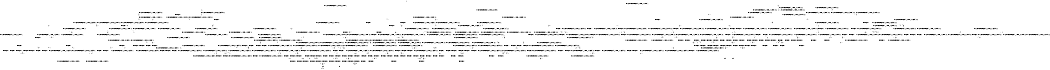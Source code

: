 digraph BCG {
size = "7, 10.5";
center = TRUE;
node [shape = circle];
0 [peripheries = 2];
0 -> 1 [label = "EX !0 !ATOMIC_EXCH_BRANCH (1, +1, TRUE, +0, 3, TRUE) !::"];
0 -> 2 [label = "EX !1 !ATOMIC_EXCH_BRANCH (1, +1, TRUE, +0, 2, TRUE) !::"];
0 -> 3 [label = "EX !2 !ATOMIC_EXCH_BRANCH (1, +0, TRUE, +0, 1, TRUE) !::"];
0 -> 4 [label = "EX !0 !ATOMIC_EXCH_BRANCH (1, +1, TRUE, +0, 3, TRUE) !::"];
2 -> 5 [label = "EX !0 !ATOMIC_EXCH_BRANCH (1, +1, TRUE, +0, 3, FALSE) !:0:1:"];
2 -> 6 [label = "TERMINATE !1"];
2 -> 7 [label = "EX !2 !ATOMIC_EXCH_BRANCH (1, +0, TRUE, +0, 1, FALSE) !:0:1:"];
2 -> 8 [label = "EX !0 !ATOMIC_EXCH_BRANCH (1, +1, TRUE, +0, 3, FALSE) !:0:1:"];
3 -> 9 [label = "EX !2 !ATOMIC_EXCH_BRANCH (1, +0, TRUE, +0, 1, TRUE) !:0:1:2:"];
3 -> 10 [label = "EX !1 !ATOMIC_EXCH_BRANCH (1, +1, TRUE, +0, 2, TRUE) !:0:1:2:"];
3 -> 11 [label = "EX !0 !ATOMIC_EXCH_BRANCH (1, +1, TRUE, +0, 3, TRUE) !:0:1:2:"];
3 -> 12 [label = "EX !2 !ATOMIC_EXCH_BRANCH (1, +0, TRUE, +0, 1, TRUE) !:0:1:2:"];
4 -> 13 [label = "TERMINATE !0"];
4 -> 14 [label = "TERMINATE !0"];
4 -> 15 [label = "EX !1 !ATOMIC_EXCH_BRANCH (1, +1, TRUE, +0, 2, FALSE) !:0:"];
4 -> 16 [label = "EX !2 !ATOMIC_EXCH_BRANCH (1, +0, TRUE, +0, 1, FALSE) !:0:"];
5 -> 17 [label = "EX !0 !ATOMIC_EXCH_BRANCH (1, +0, TRUE, +1, 1, TRUE) !:0:1:"];
6 -> 18 [label = "EX !0 !ATOMIC_EXCH_BRANCH (1, +1, TRUE, +0, 3, FALSE) !:0:"];
6 -> 19 [label = "EX !2 !ATOMIC_EXCH_BRANCH (1, +0, TRUE, +0, 1, FALSE) !:0:"];
6 -> 20 [label = "EX !0 !ATOMIC_EXCH_BRANCH (1, +1, TRUE, +0, 3, FALSE) !:0:"];
7 -> 21 [label = "EX !0 !ATOMIC_EXCH_BRANCH (1, +1, TRUE, +0, 3, TRUE) !:0:1:2:"];
7 -> 22 [label = "TERMINATE !1"];
7 -> 23 [label = "TERMINATE !2"];
7 -> 24 [label = "EX !0 !ATOMIC_EXCH_BRANCH (1, +1, TRUE, +0, 3, TRUE) !:0:1:2:"];
8 -> 17 [label = "EX !0 !ATOMIC_EXCH_BRANCH (1, +0, TRUE, +1, 1, TRUE) !:0:1:"];
8 -> 25 [label = "TERMINATE !1"];
8 -> 26 [label = "EX !2 !ATOMIC_EXCH_BRANCH (1, +0, TRUE, +0, 1, FALSE) !:0:1:"];
8 -> 27 [label = "EX !0 !ATOMIC_EXCH_BRANCH (1, +0, TRUE, +1, 1, TRUE) !:0:1:"];
9 -> 28 [label = "EX !0 !ATOMIC_EXCH_BRANCH (1, +1, TRUE, +0, 3, TRUE) !:0:1:2:"];
10 -> 29 [label = "EX !2 !ATOMIC_EXCH_BRANCH (1, +0, TRUE, +0, 1, FALSE) !:0:1:2:"];
10 -> 30 [label = "TERMINATE !1"];
10 -> 31 [label = "EX !0 !ATOMIC_EXCH_BRANCH (1, +1, TRUE, +0, 3, FALSE) !:0:1:2:"];
10 -> 32 [label = "EX !2 !ATOMIC_EXCH_BRANCH (1, +0, TRUE, +0, 1, FALSE) !:0:1:2:"];
11 -> 33 [label = "EX !2 !ATOMIC_EXCH_BRANCH (1, +0, TRUE, +0, 1, FALSE) !:0:1:2:"];
11 -> 34 [label = "TERMINATE !0"];
11 -> 35 [label = "EX !1 !ATOMIC_EXCH_BRANCH (1, +1, TRUE, +0, 2, FALSE) !:0:1:2:"];
11 -> 36 [label = "EX !2 !ATOMIC_EXCH_BRANCH (1, +0, TRUE, +0, 1, FALSE) !:0:1:2:"];
12 -> 28 [label = "EX !0 !ATOMIC_EXCH_BRANCH (1, +1, TRUE, +0, 3, TRUE) !:0:1:2:"];
12 -> 10 [label = "EX !1 !ATOMIC_EXCH_BRANCH (1, +1, TRUE, +0, 2, TRUE) !:0:1:2:"];
12 -> 11 [label = "EX !0 !ATOMIC_EXCH_BRANCH (1, +1, TRUE, +0, 3, TRUE) !:0:1:2:"];
12 -> 12 [label = "EX !2 !ATOMIC_EXCH_BRANCH (1, +0, TRUE, +0, 1, TRUE) !:0:1:2:"];
13 -> 1 [label = "EX !2 !ATOMIC_EXCH_BRANCH (1, +0, TRUE, +0, 1, FALSE) !::"];
14 -> 1 [label = "EX !2 !ATOMIC_EXCH_BRANCH (1, +0, TRUE, +0, 1, FALSE) !::"];
14 -> 37 [label = "EX !1 !ATOMIC_EXCH_BRANCH (1, +1, TRUE, +0, 2, FALSE) !::"];
14 -> 38 [label = "EX !2 !ATOMIC_EXCH_BRANCH (1, +0, TRUE, +0, 1, FALSE) !::"];
15 -> 39 [label = "TERMINATE !0"];
15 -> 40 [label = "TERMINATE !1"];
15 -> 41 [label = "TERMINATE !0"];
15 -> 42 [label = "EX !2 !ATOMIC_EXCH_BRANCH (1, +0, TRUE, +0, 1, FALSE) !:0:1:"];
16 -> 21 [label = "EX !1 !ATOMIC_EXCH_BRANCH (1, +1, TRUE, +0, 2, TRUE) !:0:1:2:"];
16 -> 43 [label = "TERMINATE !2"];
16 -> 44 [label = "TERMINATE !0"];
16 -> 24 [label = "EX !1 !ATOMIC_EXCH_BRANCH (1, +1, TRUE, +0, 2, TRUE) !:0:1:2:"];
17 -> 45 [label = "EX !0 !ATOMIC_EXCH_BRANCH (1, +1, TRUE, +0, 3, TRUE) !:0:1:"];
18 -> 46 [label = "EX !0 !ATOMIC_EXCH_BRANCH (1, +0, TRUE, +1, 1, TRUE) !:0:"];
19 -> 47 [label = "EX !0 !ATOMIC_EXCH_BRANCH (1, +1, TRUE, +0, 3, TRUE) !:0:2:"];
19 -> 48 [label = "TERMINATE !2"];
19 -> 49 [label = "EX !0 !ATOMIC_EXCH_BRANCH (1, +1, TRUE, +0, 3, TRUE) !:0:2:"];
20 -> 46 [label = "EX !0 !ATOMIC_EXCH_BRANCH (1, +0, TRUE, +1, 1, TRUE) !:0:"];
20 -> 50 [label = "EX !2 !ATOMIC_EXCH_BRANCH (1, +0, TRUE, +0, 1, FALSE) !:0:"];
20 -> 51 [label = "EX !0 !ATOMIC_EXCH_BRANCH (1, +0, TRUE, +1, 1, TRUE) !:0:"];
21 -> 52 [label = "TERMINATE !0"];
22 -> 47 [label = "EX !0 !ATOMIC_EXCH_BRANCH (1, +1, TRUE, +0, 3, TRUE) !:0:2:"];
22 -> 48 [label = "TERMINATE !2"];
22 -> 49 [label = "EX !0 !ATOMIC_EXCH_BRANCH (1, +1, TRUE, +0, 3, TRUE) !:0:2:"];
23 -> 53 [label = "EX !0 !ATOMIC_EXCH_BRANCH (1, +1, TRUE, +0, 3, TRUE) !:0:1:"];
23 -> 48 [label = "TERMINATE !1"];
23 -> 54 [label = "EX !0 !ATOMIC_EXCH_BRANCH (1, +1, TRUE, +0, 3, TRUE) !:0:1:"];
24 -> 52 [label = "TERMINATE !0"];
24 -> 55 [label = "TERMINATE !1"];
24 -> 56 [label = "TERMINATE !2"];
24 -> 57 [label = "TERMINATE !0"];
25 -> 46 [label = "EX !0 !ATOMIC_EXCH_BRANCH (1, +0, TRUE, +1, 1, TRUE) !:0:"];
25 -> 50 [label = "EX !2 !ATOMIC_EXCH_BRANCH (1, +0, TRUE, +0, 1, FALSE) !:0:"];
25 -> 51 [label = "EX !0 !ATOMIC_EXCH_BRANCH (1, +0, TRUE, +1, 1, TRUE) !:0:"];
26 -> 58 [label = "EX !0 !ATOMIC_EXCH_BRANCH (1, +0, TRUE, +1, 1, FALSE) !:0:1:2:"];
26 -> 59 [label = "TERMINATE !1"];
26 -> 60 [label = "TERMINATE !2"];
26 -> 61 [label = "EX !0 !ATOMIC_EXCH_BRANCH (1, +0, TRUE, +1, 1, FALSE) !:0:1:2:"];
27 -> 45 [label = "EX !0 !ATOMIC_EXCH_BRANCH (1, +1, TRUE, +0, 3, TRUE) !:0:1:"];
27 -> 62 [label = "TERMINATE !1"];
27 -> 63 [label = "EX !2 !ATOMIC_EXCH_BRANCH (1, +0, TRUE, +0, 1, TRUE) !:0:1:"];
27 -> 64 [label = "EX !0 !ATOMIC_EXCH_BRANCH (1, +1, TRUE, +0, 3, TRUE) !:0:1:"];
28 -> 33 [label = "EX !2 !ATOMIC_EXCH_BRANCH (1, +0, TRUE, +0, 1, FALSE) !:0:1:2:"];
29 -> 21 [label = "EX !0 !ATOMIC_EXCH_BRANCH (1, +1, TRUE, +0, 3, TRUE) !:0:1:2:"];
30 -> 65 [label = "EX !2 !ATOMIC_EXCH_BRANCH (1, +0, TRUE, +0, 1, FALSE) !:0:2:"];
30 -> 66 [label = "EX !0 !ATOMIC_EXCH_BRANCH (1, +1, TRUE, +0, 3, FALSE) !:0:2:"];
30 -> 67 [label = "EX !2 !ATOMIC_EXCH_BRANCH (1, +0, TRUE, +0, 1, FALSE) !:0:2:"];
31 -> 68 [label = "EX !0 !ATOMIC_EXCH_BRANCH (1, +0, TRUE, +1, 1, TRUE) !:0:1:2:"];
31 -> 69 [label = "TERMINATE !1"];
31 -> 70 [label = "EX !2 !ATOMIC_EXCH_BRANCH (1, +0, TRUE, +0, 1, FALSE) !:0:1:2:"];
31 -> 71 [label = "EX !0 !ATOMIC_EXCH_BRANCH (1, +0, TRUE, +1, 1, TRUE) !:0:1:2:"];
32 -> 21 [label = "EX !0 !ATOMIC_EXCH_BRANCH (1, +1, TRUE, +0, 3, TRUE) !:0:1:2:"];
32 -> 22 [label = "TERMINATE !1"];
32 -> 23 [label = "TERMINATE !2"];
32 -> 24 [label = "EX !0 !ATOMIC_EXCH_BRANCH (1, +1, TRUE, +0, 3, TRUE) !:0:1:2:"];
33 -> 21 [label = "EX !1 !ATOMIC_EXCH_BRANCH (1, +1, TRUE, +0, 2, TRUE) !:0:1:2:"];
34 -> 72 [label = "EX !2 !ATOMIC_EXCH_BRANCH (1, +0, TRUE, +0, 1, FALSE) !:1:2:"];
34 -> 73 [label = "EX !1 !ATOMIC_EXCH_BRANCH (1, +1, TRUE, +0, 2, FALSE) !:1:2:"];
34 -> 74 [label = "EX !2 !ATOMIC_EXCH_BRANCH (1, +0, TRUE, +0, 1, FALSE) !:1:2:"];
35 -> 75 [label = "EX !2 !ATOMIC_EXCH_BRANCH (1, +0, TRUE, +0, 1, FALSE) !:0:1:2:"];
35 -> 76 [label = "TERMINATE !1"];
35 -> 77 [label = "TERMINATE !0"];
35 -> 78 [label = "EX !2 !ATOMIC_EXCH_BRANCH (1, +0, TRUE, +0, 1, FALSE) !:0:1:2:"];
36 -> 21 [label = "EX !1 !ATOMIC_EXCH_BRANCH (1, +1, TRUE, +0, 2, TRUE) !:0:1:2:"];
36 -> 43 [label = "TERMINATE !2"];
36 -> 44 [label = "TERMINATE !0"];
36 -> 24 [label = "EX !1 !ATOMIC_EXCH_BRANCH (1, +1, TRUE, +0, 2, TRUE) !:0:1:2:"];
37 -> 79 [label = "TERMINATE !1"];
37 -> 80 [label = "TERMINATE !1"];
37 -> 81 [label = "EX !2 !ATOMIC_EXCH_BRANCH (1, +0, TRUE, +0, 1, FALSE) !:1:"];
38 -> 82 [label = "EX !1 !ATOMIC_EXCH_BRANCH (1, +1, TRUE, +0, 2, TRUE) !:1:2:"];
38 -> 83 [label = "TERMINATE !2"];
38 -> 84 [label = "EX !1 !ATOMIC_EXCH_BRANCH (1, +1, TRUE, +0, 2, TRUE) !:1:2:"];
39 -> 79 [label = "TERMINATE !1"];
40 -> 79 [label = "TERMINATE !0"];
40 -> 80 [label = "TERMINATE !0"];
40 -> 85 [label = "EX !2 !ATOMIC_EXCH_BRANCH (1, +0, TRUE, +0, 1, FALSE) !:0:"];
41 -> 79 [label = "TERMINATE !1"];
41 -> 80 [label = "TERMINATE !1"];
41 -> 81 [label = "EX !2 !ATOMIC_EXCH_BRANCH (1, +0, TRUE, +0, 1, FALSE) !:1:"];
42 -> 86 [label = "TERMINATE !0"];
42 -> 87 [label = "TERMINATE !1"];
42 -> 88 [label = "TERMINATE !2"];
42 -> 89 [label = "TERMINATE !0"];
43 -> 53 [label = "EX !1 !ATOMIC_EXCH_BRANCH (1, +1, TRUE, +0, 2, TRUE) !:0:1:"];
43 -> 83 [label = "TERMINATE !0"];
43 -> 54 [label = "EX !1 !ATOMIC_EXCH_BRANCH (1, +1, TRUE, +0, 2, TRUE) !:0:1:"];
44 -> 82 [label = "EX !1 !ATOMIC_EXCH_BRANCH (1, +1, TRUE, +0, 2, TRUE) !:1:2:"];
44 -> 83 [label = "TERMINATE !2"];
44 -> 84 [label = "EX !1 !ATOMIC_EXCH_BRANCH (1, +1, TRUE, +0, 2, TRUE) !:1:2:"];
45 -> 39 [label = "TERMINATE !0"];
46 -> 90 [label = "EX !0 !ATOMIC_EXCH_BRANCH (1, +1, TRUE, +0, 3, TRUE) !:0:"];
47 -> 91 [label = "TERMINATE !0"];
48 -> 92 [label = "EX !0 !ATOMIC_EXCH_BRANCH (1, +1, TRUE, +0, 3, TRUE) !:0:"];
48 -> 93 [label = "EX !0 !ATOMIC_EXCH_BRANCH (1, +1, TRUE, +0, 3, TRUE) !:0:"];
49 -> 91 [label = "TERMINATE !0"];
49 -> 94 [label = "TERMINATE !2"];
49 -> 95 [label = "TERMINATE !0"];
50 -> 96 [label = "EX !0 !ATOMIC_EXCH_BRANCH (1, +0, TRUE, +1, 1, FALSE) !:0:2:"];
50 -> 97 [label = "TERMINATE !2"];
50 -> 98 [label = "EX !0 !ATOMIC_EXCH_BRANCH (1, +0, TRUE, +1, 1, FALSE) !:0:2:"];
51 -> 90 [label = "EX !0 !ATOMIC_EXCH_BRANCH (1, +1, TRUE, +0, 3, TRUE) !:0:"];
51 -> 99 [label = "EX !2 !ATOMIC_EXCH_BRANCH (1, +0, TRUE, +0, 1, TRUE) !:0:"];
51 -> 100 [label = "EX !0 !ATOMIC_EXCH_BRANCH (1, +1, TRUE, +0, 3, TRUE) !:0:"];
52 -> 101 [label = "TERMINATE !2"];
53 -> 101 [label = "TERMINATE !0"];
54 -> 101 [label = "TERMINATE !0"];
54 -> 94 [label = "TERMINATE !1"];
54 -> 102 [label = "TERMINATE !0"];
55 -> 91 [label = "TERMINATE !0"];
55 -> 94 [label = "TERMINATE !2"];
55 -> 95 [label = "TERMINATE !0"];
56 -> 101 [label = "TERMINATE !0"];
56 -> 94 [label = "TERMINATE !1"];
56 -> 102 [label = "TERMINATE !0"];
57 -> 101 [label = "TERMINATE !2"];
57 -> 95 [label = "TERMINATE !1"];
57 -> 102 [label = "TERMINATE !2"];
58 -> 86 [label = "TERMINATE !0"];
59 -> 96 [label = "EX !0 !ATOMIC_EXCH_BRANCH (1, +0, TRUE, +1, 1, FALSE) !:0:2:"];
59 -> 97 [label = "TERMINATE !2"];
59 -> 98 [label = "EX !0 !ATOMIC_EXCH_BRANCH (1, +0, TRUE, +1, 1, FALSE) !:0:2:"];
60 -> 103 [label = "EX !0 !ATOMIC_EXCH_BRANCH (1, +0, TRUE, +1, 1, FALSE) !:0:1:"];
60 -> 97 [label = "TERMINATE !1"];
60 -> 104 [label = "EX !0 !ATOMIC_EXCH_BRANCH (1, +0, TRUE, +1, 1, FALSE) !:0:1:"];
61 -> 86 [label = "TERMINATE !0"];
61 -> 87 [label = "TERMINATE !1"];
61 -> 88 [label = "TERMINATE !2"];
61 -> 89 [label = "TERMINATE !0"];
62 -> 90 [label = "EX !0 !ATOMIC_EXCH_BRANCH (1, +1, TRUE, +0, 3, TRUE) !:0:"];
62 -> 99 [label = "EX !2 !ATOMIC_EXCH_BRANCH (1, +0, TRUE, +0, 1, TRUE) !:0:"];
62 -> 100 [label = "EX !0 !ATOMIC_EXCH_BRANCH (1, +1, TRUE, +0, 3, TRUE) !:0:"];
63 -> 105 [label = "EX !0 !ATOMIC_EXCH_BRANCH (1, +1, TRUE, +0, 3, TRUE) !:0:1:2:"];
63 -> 106 [label = "TERMINATE !1"];
63 -> 107 [label = "EX !2 !ATOMIC_EXCH_BRANCH (1, +0, TRUE, +0, 1, TRUE) !:0:1:2:"];
63 -> 108 [label = "EX !0 !ATOMIC_EXCH_BRANCH (1, +1, TRUE, +0, 3, TRUE) !:0:1:2:"];
64 -> 39 [label = "TERMINATE !0"];
64 -> 40 [label = "TERMINATE !1"];
64 -> 41 [label = "TERMINATE !0"];
64 -> 42 [label = "EX !2 !ATOMIC_EXCH_BRANCH (1, +0, TRUE, +0, 1, FALSE) !:0:1:"];
65 -> 47 [label = "EX !0 !ATOMIC_EXCH_BRANCH (1, +1, TRUE, +0, 3, TRUE) !:0:2:"];
66 -> 109 [label = "EX !0 !ATOMIC_EXCH_BRANCH (1, +0, TRUE, +1, 1, TRUE) !:0:2:"];
66 -> 110 [label = "EX !2 !ATOMIC_EXCH_BRANCH (1, +0, TRUE, +0, 1, FALSE) !:0:2:"];
66 -> 111 [label = "EX !0 !ATOMIC_EXCH_BRANCH (1, +0, TRUE, +1, 1, TRUE) !:0:2:"];
67 -> 47 [label = "EX !0 !ATOMIC_EXCH_BRANCH (1, +1, TRUE, +0, 3, TRUE) !:0:2:"];
67 -> 48 [label = "TERMINATE !2"];
67 -> 49 [label = "EX !0 !ATOMIC_EXCH_BRANCH (1, +1, TRUE, +0, 3, TRUE) !:0:2:"];
68 -> 105 [label = "EX !0 !ATOMIC_EXCH_BRANCH (1, +1, TRUE, +0, 3, TRUE) !:0:1:2:"];
69 -> 109 [label = "EX !0 !ATOMIC_EXCH_BRANCH (1, +0, TRUE, +1, 1, TRUE) !:0:2:"];
69 -> 110 [label = "EX !2 !ATOMIC_EXCH_BRANCH (1, +0, TRUE, +0, 1, FALSE) !:0:2:"];
69 -> 111 [label = "EX !0 !ATOMIC_EXCH_BRANCH (1, +0, TRUE, +1, 1, TRUE) !:0:2:"];
70 -> 58 [label = "EX !0 !ATOMIC_EXCH_BRANCH (1, +0, TRUE, +1, 1, FALSE) !:0:1:2:"];
70 -> 59 [label = "TERMINATE !1"];
70 -> 60 [label = "TERMINATE !2"];
70 -> 61 [label = "EX !0 !ATOMIC_EXCH_BRANCH (1, +0, TRUE, +1, 1, FALSE) !:0:1:2:"];
71 -> 105 [label = "EX !0 !ATOMIC_EXCH_BRANCH (1, +1, TRUE, +0, 3, TRUE) !:0:1:2:"];
71 -> 106 [label = "TERMINATE !1"];
71 -> 107 [label = "EX !2 !ATOMIC_EXCH_BRANCH (1, +0, TRUE, +0, 1, TRUE) !:0:1:2:"];
71 -> 108 [label = "EX !0 !ATOMIC_EXCH_BRANCH (1, +1, TRUE, +0, 3, TRUE) !:0:1:2:"];
72 -> 82 [label = "EX !1 !ATOMIC_EXCH_BRANCH (1, +1, TRUE, +0, 2, TRUE) !:1:2:"];
73 -> 112 [label = "EX !2 !ATOMIC_EXCH_BRANCH (1, +0, TRUE, +0, 1, FALSE) !:1:2:"];
73 -> 113 [label = "TERMINATE !1"];
73 -> 114 [label = "EX !2 !ATOMIC_EXCH_BRANCH (1, +0, TRUE, +0, 1, FALSE) !:1:2:"];
74 -> 82 [label = "EX !1 !ATOMIC_EXCH_BRANCH (1, +1, TRUE, +0, 2, TRUE) !:1:2:"];
74 -> 83 [label = "TERMINATE !2"];
74 -> 84 [label = "EX !1 !ATOMIC_EXCH_BRANCH (1, +1, TRUE, +0, 2, TRUE) !:1:2:"];
75 -> 86 [label = "TERMINATE !0"];
76 -> 115 [label = "EX !2 !ATOMIC_EXCH_BRANCH (1, +0, TRUE, +0, 1, FALSE) !:0:2:"];
76 -> 113 [label = "TERMINATE !0"];
76 -> 116 [label = "EX !2 !ATOMIC_EXCH_BRANCH (1, +0, TRUE, +0, 1, FALSE) !:0:2:"];
77 -> 112 [label = "EX !2 !ATOMIC_EXCH_BRANCH (1, +0, TRUE, +0, 1, FALSE) !:1:2:"];
77 -> 113 [label = "TERMINATE !1"];
77 -> 114 [label = "EX !2 !ATOMIC_EXCH_BRANCH (1, +0, TRUE, +0, 1, FALSE) !:1:2:"];
78 -> 86 [label = "TERMINATE !0"];
78 -> 87 [label = "TERMINATE !1"];
78 -> 88 [label = "TERMINATE !2"];
78 -> 89 [label = "TERMINATE !0"];
79 -> 1 [label = "EX !2 !ATOMIC_EXCH_BRANCH (1, +0, TRUE, +0, 1, FALSE) !::"];
80 -> 1 [label = "EX !2 !ATOMIC_EXCH_BRANCH (1, +0, TRUE, +0, 1, FALSE) !::"];
80 -> 117 [label = "EX !2 !ATOMIC_EXCH_BRANCH (1, +0, TRUE, +0, 1, FALSE) !::"];
81 -> 118 [label = "TERMINATE !2"];
81 -> 119 [label = "TERMINATE !1"];
81 -> 120 [label = "TERMINATE !2"];
82 -> 101 [label = "TERMINATE !2"];
83 -> 121 [label = "EX !1 !ATOMIC_EXCH_BRANCH (1, +1, TRUE, +0, 2, TRUE) !:1:"];
83 -> 122 [label = "EX !1 !ATOMIC_EXCH_BRANCH (1, +1, TRUE, +0, 2, TRUE) !:1:"];
84 -> 101 [label = "TERMINATE !2"];
84 -> 95 [label = "TERMINATE !1"];
84 -> 102 [label = "TERMINATE !2"];
85 -> 123 [label = "TERMINATE !0"];
85 -> 124 [label = "TERMINATE !2"];
85 -> 119 [label = "TERMINATE !0"];
86 -> 118 [label = "TERMINATE !2"];
87 -> 123 [label = "TERMINATE !0"];
87 -> 124 [label = "TERMINATE !2"];
87 -> 119 [label = "TERMINATE !0"];
88 -> 118 [label = "TERMINATE !0"];
88 -> 124 [label = "TERMINATE !1"];
88 -> 120 [label = "TERMINATE !0"];
89 -> 118 [label = "TERMINATE !2"];
89 -> 119 [label = "TERMINATE !1"];
89 -> 120 [label = "TERMINATE !2"];
90 -> 79 [label = "TERMINATE !0"];
91 -> 125 [label = "TERMINATE !2"];
92 -> 125 [label = "TERMINATE !0"];
93 -> 125 [label = "TERMINATE !0"];
93 -> 126 [label = "TERMINATE !0"];
94 -> 125 [label = "TERMINATE !0"];
94 -> 126 [label = "TERMINATE !0"];
95 -> 125 [label = "TERMINATE !2"];
95 -> 126 [label = "TERMINATE !2"];
96 -> 123 [label = "TERMINATE !0"];
97 -> 127 [label = "EX !0 !ATOMIC_EXCH_BRANCH (1, +0, TRUE, +1, 1, FALSE) !:0:"];
97 -> 128 [label = "EX !0 !ATOMIC_EXCH_BRANCH (1, +0, TRUE, +1, 1, FALSE) !:0:"];
98 -> 123 [label = "TERMINATE !0"];
98 -> 124 [label = "TERMINATE !2"];
98 -> 119 [label = "TERMINATE !0"];
99 -> 129 [label = "EX !0 !ATOMIC_EXCH_BRANCH (1, +1, TRUE, +0, 3, TRUE) !:0:2:"];
99 -> 130 [label = "EX !2 !ATOMIC_EXCH_BRANCH (1, +0, TRUE, +0, 1, TRUE) !:0:2:"];
99 -> 131 [label = "EX !0 !ATOMIC_EXCH_BRANCH (1, +1, TRUE, +0, 3, TRUE) !:0:2:"];
100 -> 79 [label = "TERMINATE !0"];
100 -> 80 [label = "TERMINATE !0"];
100 -> 85 [label = "EX !2 !ATOMIC_EXCH_BRANCH (1, +0, TRUE, +0, 1, FALSE) !:0:"];
101 -> 125 [label = "TERMINATE !1"];
102 -> 125 [label = "TERMINATE !1"];
102 -> 126 [label = "TERMINATE !1"];
103 -> 118 [label = "TERMINATE !0"];
104 -> 118 [label = "TERMINATE !0"];
104 -> 124 [label = "TERMINATE !1"];
104 -> 120 [label = "TERMINATE !0"];
105 -> 75 [label = "EX !2 !ATOMIC_EXCH_BRANCH (1, +0, TRUE, +0, 1, FALSE) !:0:1:2:"];
106 -> 129 [label = "EX !0 !ATOMIC_EXCH_BRANCH (1, +1, TRUE, +0, 3, TRUE) !:0:2:"];
106 -> 130 [label = "EX !2 !ATOMIC_EXCH_BRANCH (1, +0, TRUE, +0, 1, TRUE) !:0:2:"];
106 -> 131 [label = "EX !0 !ATOMIC_EXCH_BRANCH (1, +1, TRUE, +0, 3, TRUE) !:0:2:"];
107 -> 105 [label = "EX !0 !ATOMIC_EXCH_BRANCH (1, +1, TRUE, +0, 3, TRUE) !:0:1:2:"];
107 -> 106 [label = "TERMINATE !1"];
107 -> 107 [label = "EX !2 !ATOMIC_EXCH_BRANCH (1, +0, TRUE, +0, 1, TRUE) !:0:1:2:"];
107 -> 108 [label = "EX !0 !ATOMIC_EXCH_BRANCH (1, +1, TRUE, +0, 3, TRUE) !:0:1:2:"];
108 -> 75 [label = "EX !2 !ATOMIC_EXCH_BRANCH (1, +0, TRUE, +0, 1, FALSE) !:0:1:2:"];
108 -> 76 [label = "TERMINATE !1"];
108 -> 77 [label = "TERMINATE !0"];
108 -> 78 [label = "EX !2 !ATOMIC_EXCH_BRANCH (1, +0, TRUE, +0, 1, FALSE) !:0:1:2:"];
109 -> 129 [label = "EX !0 !ATOMIC_EXCH_BRANCH (1, +1, TRUE, +0, 3, TRUE) !:0:2:"];
110 -> 96 [label = "EX !0 !ATOMIC_EXCH_BRANCH (1, +0, TRUE, +1, 1, FALSE) !:0:2:"];
110 -> 97 [label = "TERMINATE !2"];
110 -> 98 [label = "EX !0 !ATOMIC_EXCH_BRANCH (1, +0, TRUE, +1, 1, FALSE) !:0:2:"];
111 -> 129 [label = "EX !0 !ATOMIC_EXCH_BRANCH (1, +1, TRUE, +0, 3, TRUE) !:0:2:"];
111 -> 130 [label = "EX !2 !ATOMIC_EXCH_BRANCH (1, +0, TRUE, +0, 1, TRUE) !:0:2:"];
111 -> 131 [label = "EX !0 !ATOMIC_EXCH_BRANCH (1, +1, TRUE, +0, 3, TRUE) !:0:2:"];
112 -> 118 [label = "TERMINATE !2"];
113 -> 132 [label = "EX !2 !ATOMIC_EXCH_BRANCH (1, +0, TRUE, +0, 1, FALSE) !:2:"];
113 -> 133 [label = "EX !2 !ATOMIC_EXCH_BRANCH (1, +0, TRUE, +0, 1, FALSE) !:2:"];
114 -> 118 [label = "TERMINATE !2"];
114 -> 119 [label = "TERMINATE !1"];
114 -> 120 [label = "TERMINATE !2"];
115 -> 123 [label = "TERMINATE !0"];
116 -> 123 [label = "TERMINATE !0"];
116 -> 124 [label = "TERMINATE !2"];
116 -> 119 [label = "TERMINATE !0"];
117 -> 134 [label = "TERMINATE !2"];
117 -> 135 [label = "TERMINATE !2"];
118 -> 134 [label = "TERMINATE !1"];
119 -> 134 [label = "TERMINATE !2"];
119 -> 135 [label = "TERMINATE !2"];
120 -> 134 [label = "TERMINATE !1"];
120 -> 135 [label = "TERMINATE !1"];
121 -> 125 [label = "TERMINATE !1"];
122 -> 125 [label = "TERMINATE !1"];
122 -> 126 [label = "TERMINATE !1"];
123 -> 134 [label = "TERMINATE !2"];
124 -> 134 [label = "TERMINATE !0"];
124 -> 135 [label = "TERMINATE !0"];
125 -> 1 [label = "exit"];
126 -> 1 [label = "exit"];
127 -> 134 [label = "TERMINATE !0"];
128 -> 134 [label = "TERMINATE !0"];
128 -> 135 [label = "TERMINATE !0"];
129 -> 115 [label = "EX !2 !ATOMIC_EXCH_BRANCH (1, +0, TRUE, +0, 1, FALSE) !:0:2:"];
130 -> 129 [label = "EX !0 !ATOMIC_EXCH_BRANCH (1, +1, TRUE, +0, 3, TRUE) !:0:2:"];
130 -> 130 [label = "EX !2 !ATOMIC_EXCH_BRANCH (1, +0, TRUE, +0, 1, TRUE) !:0:2:"];
130 -> 131 [label = "EX !0 !ATOMIC_EXCH_BRANCH (1, +1, TRUE, +0, 3, TRUE) !:0:2:"];
131 -> 115 [label = "EX !2 !ATOMIC_EXCH_BRANCH (1, +0, TRUE, +0, 1, FALSE) !:0:2:"];
131 -> 113 [label = "TERMINATE !0"];
131 -> 116 [label = "EX !2 !ATOMIC_EXCH_BRANCH (1, +0, TRUE, +0, 1, FALSE) !:0:2:"];
132 -> 134 [label = "TERMINATE !2"];
133 -> 134 [label = "TERMINATE !2"];
133 -> 135 [label = "TERMINATE !2"];
134 -> 1 [label = "exit"];
135 -> 1 [label = "exit"];
}
